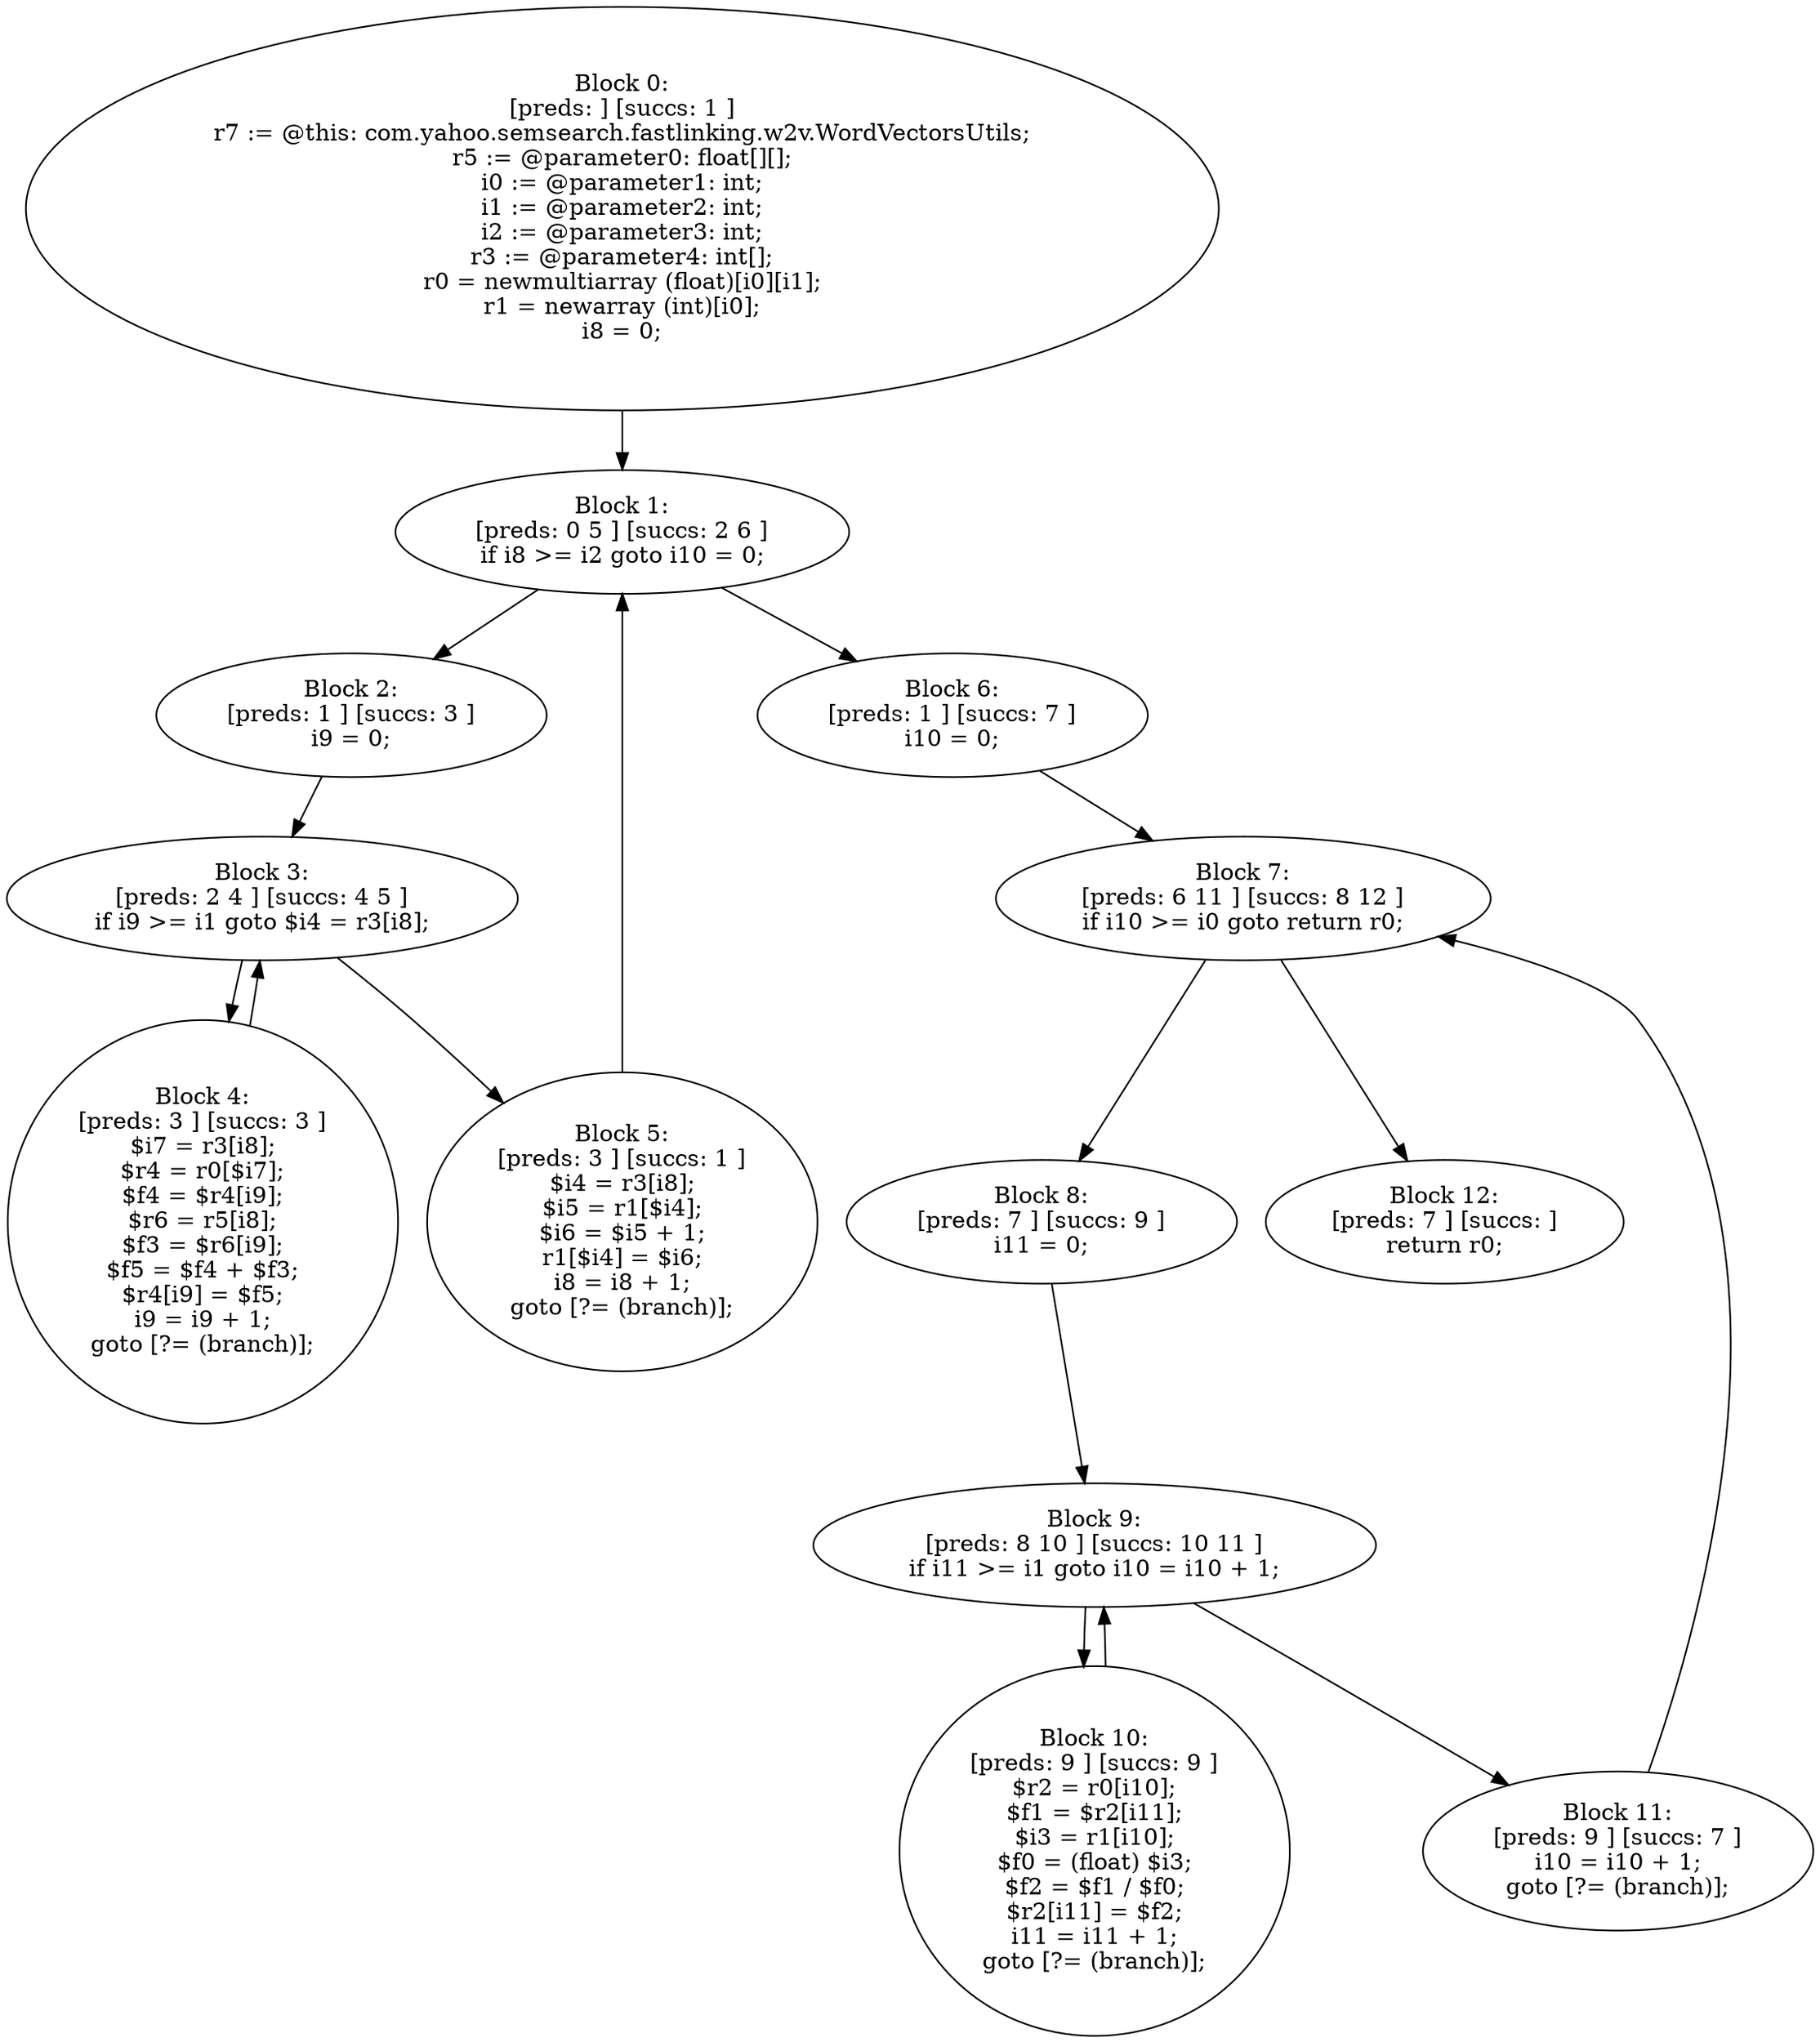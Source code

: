 digraph "unitGraph" {
    "Block 0:
[preds: ] [succs: 1 ]
r7 := @this: com.yahoo.semsearch.fastlinking.w2v.WordVectorsUtils;
r5 := @parameter0: float[][];
i0 := @parameter1: int;
i1 := @parameter2: int;
i2 := @parameter3: int;
r3 := @parameter4: int[];
r0 = newmultiarray (float)[i0][i1];
r1 = newarray (int)[i0];
i8 = 0;
"
    "Block 1:
[preds: 0 5 ] [succs: 2 6 ]
if i8 >= i2 goto i10 = 0;
"
    "Block 2:
[preds: 1 ] [succs: 3 ]
i9 = 0;
"
    "Block 3:
[preds: 2 4 ] [succs: 4 5 ]
if i9 >= i1 goto $i4 = r3[i8];
"
    "Block 4:
[preds: 3 ] [succs: 3 ]
$i7 = r3[i8];
$r4 = r0[$i7];
$f4 = $r4[i9];
$r6 = r5[i8];
$f3 = $r6[i9];
$f5 = $f4 + $f3;
$r4[i9] = $f5;
i9 = i9 + 1;
goto [?= (branch)];
"
    "Block 5:
[preds: 3 ] [succs: 1 ]
$i4 = r3[i8];
$i5 = r1[$i4];
$i6 = $i5 + 1;
r1[$i4] = $i6;
i8 = i8 + 1;
goto [?= (branch)];
"
    "Block 6:
[preds: 1 ] [succs: 7 ]
i10 = 0;
"
    "Block 7:
[preds: 6 11 ] [succs: 8 12 ]
if i10 >= i0 goto return r0;
"
    "Block 8:
[preds: 7 ] [succs: 9 ]
i11 = 0;
"
    "Block 9:
[preds: 8 10 ] [succs: 10 11 ]
if i11 >= i1 goto i10 = i10 + 1;
"
    "Block 10:
[preds: 9 ] [succs: 9 ]
$r2 = r0[i10];
$f1 = $r2[i11];
$i3 = r1[i10];
$f0 = (float) $i3;
$f2 = $f1 / $f0;
$r2[i11] = $f2;
i11 = i11 + 1;
goto [?= (branch)];
"
    "Block 11:
[preds: 9 ] [succs: 7 ]
i10 = i10 + 1;
goto [?= (branch)];
"
    "Block 12:
[preds: 7 ] [succs: ]
return r0;
"
    "Block 0:
[preds: ] [succs: 1 ]
r7 := @this: com.yahoo.semsearch.fastlinking.w2v.WordVectorsUtils;
r5 := @parameter0: float[][];
i0 := @parameter1: int;
i1 := @parameter2: int;
i2 := @parameter3: int;
r3 := @parameter4: int[];
r0 = newmultiarray (float)[i0][i1];
r1 = newarray (int)[i0];
i8 = 0;
"->"Block 1:
[preds: 0 5 ] [succs: 2 6 ]
if i8 >= i2 goto i10 = 0;
";
    "Block 1:
[preds: 0 5 ] [succs: 2 6 ]
if i8 >= i2 goto i10 = 0;
"->"Block 2:
[preds: 1 ] [succs: 3 ]
i9 = 0;
";
    "Block 1:
[preds: 0 5 ] [succs: 2 6 ]
if i8 >= i2 goto i10 = 0;
"->"Block 6:
[preds: 1 ] [succs: 7 ]
i10 = 0;
";
    "Block 2:
[preds: 1 ] [succs: 3 ]
i9 = 0;
"->"Block 3:
[preds: 2 4 ] [succs: 4 5 ]
if i9 >= i1 goto $i4 = r3[i8];
";
    "Block 3:
[preds: 2 4 ] [succs: 4 5 ]
if i9 >= i1 goto $i4 = r3[i8];
"->"Block 4:
[preds: 3 ] [succs: 3 ]
$i7 = r3[i8];
$r4 = r0[$i7];
$f4 = $r4[i9];
$r6 = r5[i8];
$f3 = $r6[i9];
$f5 = $f4 + $f3;
$r4[i9] = $f5;
i9 = i9 + 1;
goto [?= (branch)];
";
    "Block 3:
[preds: 2 4 ] [succs: 4 5 ]
if i9 >= i1 goto $i4 = r3[i8];
"->"Block 5:
[preds: 3 ] [succs: 1 ]
$i4 = r3[i8];
$i5 = r1[$i4];
$i6 = $i5 + 1;
r1[$i4] = $i6;
i8 = i8 + 1;
goto [?= (branch)];
";
    "Block 4:
[preds: 3 ] [succs: 3 ]
$i7 = r3[i8];
$r4 = r0[$i7];
$f4 = $r4[i9];
$r6 = r5[i8];
$f3 = $r6[i9];
$f5 = $f4 + $f3;
$r4[i9] = $f5;
i9 = i9 + 1;
goto [?= (branch)];
"->"Block 3:
[preds: 2 4 ] [succs: 4 5 ]
if i9 >= i1 goto $i4 = r3[i8];
";
    "Block 5:
[preds: 3 ] [succs: 1 ]
$i4 = r3[i8];
$i5 = r1[$i4];
$i6 = $i5 + 1;
r1[$i4] = $i6;
i8 = i8 + 1;
goto [?= (branch)];
"->"Block 1:
[preds: 0 5 ] [succs: 2 6 ]
if i8 >= i2 goto i10 = 0;
";
    "Block 6:
[preds: 1 ] [succs: 7 ]
i10 = 0;
"->"Block 7:
[preds: 6 11 ] [succs: 8 12 ]
if i10 >= i0 goto return r0;
";
    "Block 7:
[preds: 6 11 ] [succs: 8 12 ]
if i10 >= i0 goto return r0;
"->"Block 8:
[preds: 7 ] [succs: 9 ]
i11 = 0;
";
    "Block 7:
[preds: 6 11 ] [succs: 8 12 ]
if i10 >= i0 goto return r0;
"->"Block 12:
[preds: 7 ] [succs: ]
return r0;
";
    "Block 8:
[preds: 7 ] [succs: 9 ]
i11 = 0;
"->"Block 9:
[preds: 8 10 ] [succs: 10 11 ]
if i11 >= i1 goto i10 = i10 + 1;
";
    "Block 9:
[preds: 8 10 ] [succs: 10 11 ]
if i11 >= i1 goto i10 = i10 + 1;
"->"Block 10:
[preds: 9 ] [succs: 9 ]
$r2 = r0[i10];
$f1 = $r2[i11];
$i3 = r1[i10];
$f0 = (float) $i3;
$f2 = $f1 / $f0;
$r2[i11] = $f2;
i11 = i11 + 1;
goto [?= (branch)];
";
    "Block 9:
[preds: 8 10 ] [succs: 10 11 ]
if i11 >= i1 goto i10 = i10 + 1;
"->"Block 11:
[preds: 9 ] [succs: 7 ]
i10 = i10 + 1;
goto [?= (branch)];
";
    "Block 10:
[preds: 9 ] [succs: 9 ]
$r2 = r0[i10];
$f1 = $r2[i11];
$i3 = r1[i10];
$f0 = (float) $i3;
$f2 = $f1 / $f0;
$r2[i11] = $f2;
i11 = i11 + 1;
goto [?= (branch)];
"->"Block 9:
[preds: 8 10 ] [succs: 10 11 ]
if i11 >= i1 goto i10 = i10 + 1;
";
    "Block 11:
[preds: 9 ] [succs: 7 ]
i10 = i10 + 1;
goto [?= (branch)];
"->"Block 7:
[preds: 6 11 ] [succs: 8 12 ]
if i10 >= i0 goto return r0;
";
}
